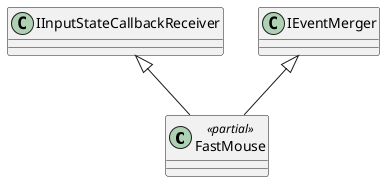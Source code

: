 @startuml
class FastMouse <<partial>> {
}
IInputStateCallbackReceiver <|-- FastMouse
IEventMerger <|-- FastMouse
@enduml

